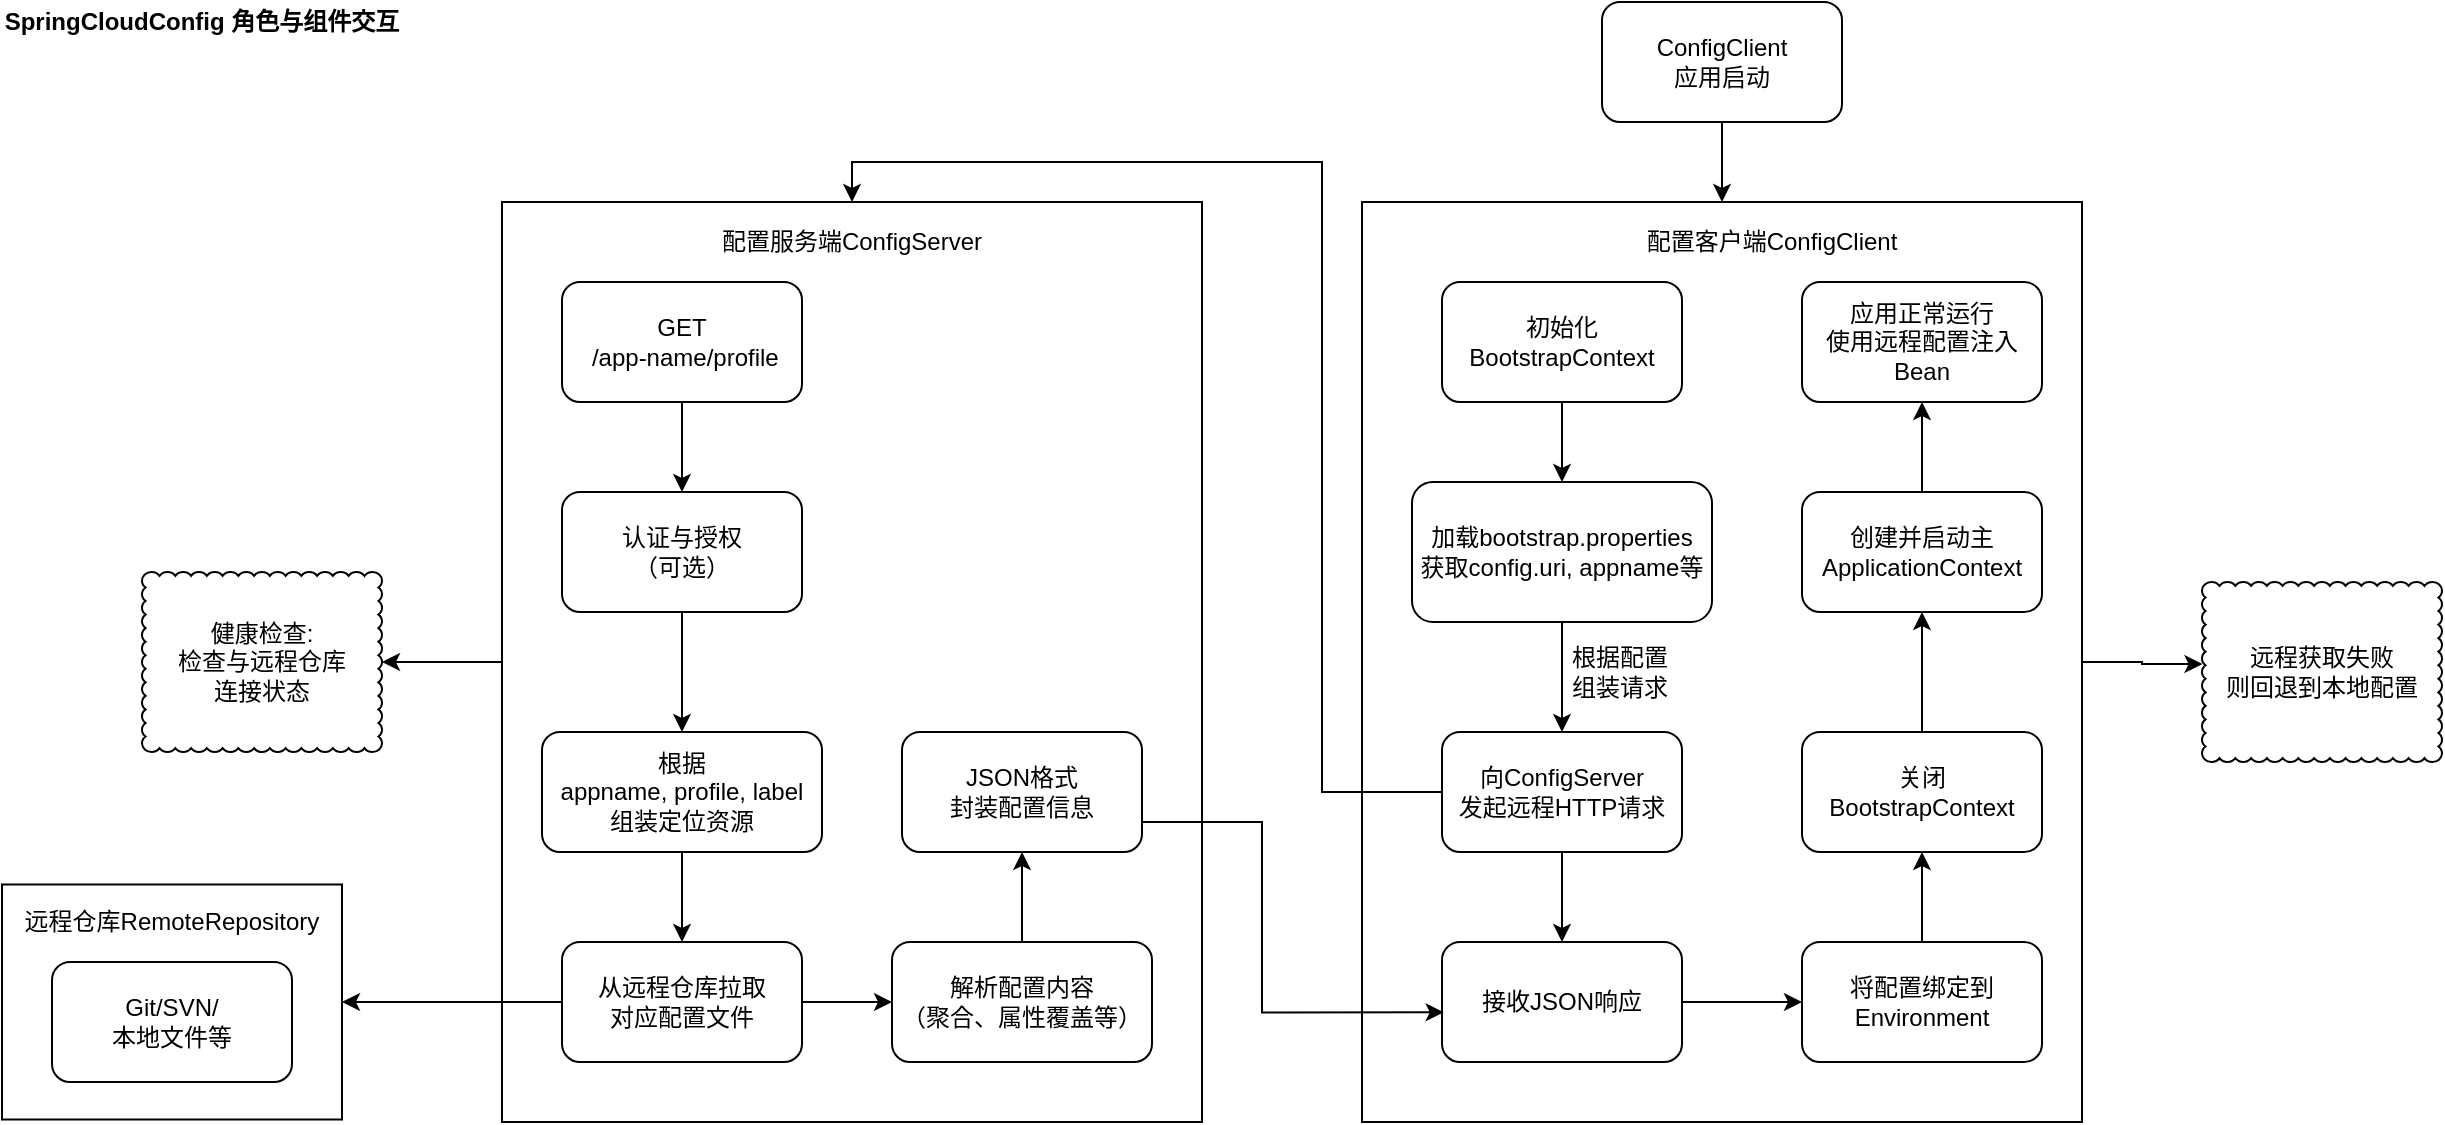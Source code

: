 <mxfile version="28.1.0">
  <diagram name="第 1 页" id="NeXlB-DkaC1V6HmDpA3a">
    <mxGraphModel dx="2306" dy="719" grid="1" gridSize="10" guides="1" tooltips="1" connect="1" arrows="1" fold="1" page="1" pageScale="1" pageWidth="827" pageHeight="1169" math="0" shadow="0">
      <root>
        <mxCell id="0" />
        <mxCell id="1" parent="0" />
        <mxCell id="AN1FsqrcMt11nKGcJI2h-75" value="" style="group" vertex="1" connectable="0" parent="1">
          <mxGeometry x="-690" y="130" width="1220" height="560" as="geometry" />
        </mxCell>
        <mxCell id="AN1FsqrcMt11nKGcJI2h-43" value="" style="rounded=0;whiteSpace=wrap;html=1;" vertex="1" parent="AN1FsqrcMt11nKGcJI2h-75">
          <mxGeometry x="680" y="100" width="360" height="460" as="geometry" />
        </mxCell>
        <mxCell id="AN1FsqrcMt11nKGcJI2h-74" style="edgeStyle=orthogonalEdgeStyle;rounded=0;orthogonalLoop=1;jettySize=auto;html=1;" edge="1" parent="AN1FsqrcMt11nKGcJI2h-75" source="AN1FsqrcMt11nKGcJI2h-42" target="AN1FsqrcMt11nKGcJI2h-47">
          <mxGeometry relative="1" as="geometry" />
        </mxCell>
        <mxCell id="AN1FsqrcMt11nKGcJI2h-42" value="" style="rounded=0;whiteSpace=wrap;html=1;" vertex="1" parent="AN1FsqrcMt11nKGcJI2h-75">
          <mxGeometry x="250" y="100" width="350" height="460" as="geometry" />
        </mxCell>
        <mxCell id="AN1FsqrcMt11nKGcJI2h-39" value="" style="rounded=0;whiteSpace=wrap;html=1;" vertex="1" parent="AN1FsqrcMt11nKGcJI2h-75">
          <mxGeometry y="441.25" width="170" height="117.5" as="geometry" />
        </mxCell>
        <mxCell id="AN1FsqrcMt11nKGcJI2h-45" style="edgeStyle=orthogonalEdgeStyle;rounded=0;orthogonalLoop=1;jettySize=auto;html=1;entryX=0.5;entryY=0;entryDx=0;entryDy=0;" edge="1" parent="AN1FsqrcMt11nKGcJI2h-75" source="AN1FsqrcMt11nKGcJI2h-1" target="AN1FsqrcMt11nKGcJI2h-43">
          <mxGeometry relative="1" as="geometry" />
        </mxCell>
        <mxCell id="AN1FsqrcMt11nKGcJI2h-1" value="ConfigClient&lt;br&gt;应用启动" style="rounded=1;whiteSpace=wrap;html=1;" vertex="1" parent="AN1FsqrcMt11nKGcJI2h-75">
          <mxGeometry x="800" width="120" height="60" as="geometry" />
        </mxCell>
        <mxCell id="AN1FsqrcMt11nKGcJI2h-7" style="edgeStyle=orthogonalEdgeStyle;rounded=0;orthogonalLoop=1;jettySize=auto;html=1;entryX=0.5;entryY=0;entryDx=0;entryDy=0;" edge="1" parent="AN1FsqrcMt11nKGcJI2h-75" source="AN1FsqrcMt11nKGcJI2h-2" target="AN1FsqrcMt11nKGcJI2h-6">
          <mxGeometry relative="1" as="geometry" />
        </mxCell>
        <mxCell id="AN1FsqrcMt11nKGcJI2h-2" value="初始化BootstrapContext" style="rounded=1;whiteSpace=wrap;html=1;" vertex="1" parent="AN1FsqrcMt11nKGcJI2h-75">
          <mxGeometry x="720" y="140" width="120" height="60" as="geometry" />
        </mxCell>
        <mxCell id="AN1FsqrcMt11nKGcJI2h-5" value="配置客户端ConfigClient" style="text;strokeColor=none;align=center;fillColor=none;html=1;verticalAlign=middle;whiteSpace=wrap;rounded=0;" vertex="1" parent="AN1FsqrcMt11nKGcJI2h-75">
          <mxGeometry x="820" y="110" width="130" height="20" as="geometry" />
        </mxCell>
        <mxCell id="AN1FsqrcMt11nKGcJI2h-9" style="edgeStyle=orthogonalEdgeStyle;rounded=0;orthogonalLoop=1;jettySize=auto;html=1;entryX=0.5;entryY=0;entryDx=0;entryDy=0;" edge="1" parent="AN1FsqrcMt11nKGcJI2h-75" source="AN1FsqrcMt11nKGcJI2h-6" target="AN1FsqrcMt11nKGcJI2h-8">
          <mxGeometry relative="1" as="geometry" />
        </mxCell>
        <mxCell id="AN1FsqrcMt11nKGcJI2h-6" value="加载bootstrap.properties&lt;br&gt;获取config.uri, appname等" style="rounded=1;whiteSpace=wrap;html=1;" vertex="1" parent="AN1FsqrcMt11nKGcJI2h-75">
          <mxGeometry x="705" y="240" width="150" height="70" as="geometry" />
        </mxCell>
        <mxCell id="AN1FsqrcMt11nKGcJI2h-12" style="edgeStyle=orthogonalEdgeStyle;rounded=0;orthogonalLoop=1;jettySize=auto;html=1;entryX=0.5;entryY=0;entryDx=0;entryDy=0;" edge="1" parent="AN1FsqrcMt11nKGcJI2h-75" source="AN1FsqrcMt11nKGcJI2h-8" target="AN1FsqrcMt11nKGcJI2h-11">
          <mxGeometry relative="1" as="geometry" />
        </mxCell>
        <mxCell id="AN1FsqrcMt11nKGcJI2h-72" style="edgeStyle=orthogonalEdgeStyle;rounded=0;orthogonalLoop=1;jettySize=auto;html=1;entryX=0.5;entryY=0;entryDx=0;entryDy=0;" edge="1" parent="AN1FsqrcMt11nKGcJI2h-75" source="AN1FsqrcMt11nKGcJI2h-8" target="AN1FsqrcMt11nKGcJI2h-42">
          <mxGeometry relative="1" as="geometry" />
        </mxCell>
        <mxCell id="AN1FsqrcMt11nKGcJI2h-8" value="向ConfigServer&lt;br&gt;发起远程HTTP请求" style="rounded=1;whiteSpace=wrap;html=1;" vertex="1" parent="AN1FsqrcMt11nKGcJI2h-75">
          <mxGeometry x="720" y="365" width="120" height="60" as="geometry" />
        </mxCell>
        <mxCell id="AN1FsqrcMt11nKGcJI2h-10" value="根据配置&lt;br&gt;组装请求" style="text;strokeColor=none;align=center;fillColor=none;html=1;verticalAlign=middle;whiteSpace=wrap;rounded=0;" vertex="1" parent="AN1FsqrcMt11nKGcJI2h-75">
          <mxGeometry x="784" y="320" width="50" height="30" as="geometry" />
        </mxCell>
        <mxCell id="AN1FsqrcMt11nKGcJI2h-63" style="edgeStyle=orthogonalEdgeStyle;rounded=0;orthogonalLoop=1;jettySize=auto;html=1;entryX=0;entryY=0.5;entryDx=0;entryDy=0;" edge="1" parent="AN1FsqrcMt11nKGcJI2h-75" source="AN1FsqrcMt11nKGcJI2h-11" target="AN1FsqrcMt11nKGcJI2h-13">
          <mxGeometry relative="1" as="geometry" />
        </mxCell>
        <mxCell id="AN1FsqrcMt11nKGcJI2h-11" value="接收JSON响应" style="rounded=1;whiteSpace=wrap;html=1;" vertex="1" parent="AN1FsqrcMt11nKGcJI2h-75">
          <mxGeometry x="720" y="470" width="120" height="60" as="geometry" />
        </mxCell>
        <mxCell id="AN1FsqrcMt11nKGcJI2h-64" style="edgeStyle=orthogonalEdgeStyle;rounded=0;orthogonalLoop=1;jettySize=auto;html=1;" edge="1" parent="AN1FsqrcMt11nKGcJI2h-75" source="AN1FsqrcMt11nKGcJI2h-13" target="AN1FsqrcMt11nKGcJI2h-15">
          <mxGeometry relative="1" as="geometry" />
        </mxCell>
        <mxCell id="AN1FsqrcMt11nKGcJI2h-13" value="将配置绑定到Environment" style="rounded=1;whiteSpace=wrap;html=1;" vertex="1" parent="AN1FsqrcMt11nKGcJI2h-75">
          <mxGeometry x="900" y="470" width="120" height="60" as="geometry" />
        </mxCell>
        <mxCell id="AN1FsqrcMt11nKGcJI2h-65" style="edgeStyle=orthogonalEdgeStyle;rounded=0;orthogonalLoop=1;jettySize=auto;html=1;entryX=0.5;entryY=1;entryDx=0;entryDy=0;" edge="1" parent="AN1FsqrcMt11nKGcJI2h-75" source="AN1FsqrcMt11nKGcJI2h-15" target="AN1FsqrcMt11nKGcJI2h-17">
          <mxGeometry relative="1" as="geometry" />
        </mxCell>
        <mxCell id="AN1FsqrcMt11nKGcJI2h-15" value="关闭&lt;br&gt;BootstrapContext" style="rounded=1;whiteSpace=wrap;html=1;" vertex="1" parent="AN1FsqrcMt11nKGcJI2h-75">
          <mxGeometry x="900" y="365" width="120" height="60" as="geometry" />
        </mxCell>
        <mxCell id="AN1FsqrcMt11nKGcJI2h-66" style="edgeStyle=orthogonalEdgeStyle;rounded=0;orthogonalLoop=1;jettySize=auto;html=1;entryX=0.5;entryY=1;entryDx=0;entryDy=0;" edge="1" parent="AN1FsqrcMt11nKGcJI2h-75" source="AN1FsqrcMt11nKGcJI2h-17" target="AN1FsqrcMt11nKGcJI2h-19">
          <mxGeometry relative="1" as="geometry" />
        </mxCell>
        <mxCell id="AN1FsqrcMt11nKGcJI2h-17" value="创建并启动主ApplicationContext" style="rounded=1;whiteSpace=wrap;html=1;" vertex="1" parent="AN1FsqrcMt11nKGcJI2h-75">
          <mxGeometry x="900" y="245" width="120" height="60" as="geometry" />
        </mxCell>
        <mxCell id="AN1FsqrcMt11nKGcJI2h-19" value="应用正常运行&lt;br&gt;使用远程配置注入Bean" style="rounded=1;whiteSpace=wrap;html=1;" vertex="1" parent="AN1FsqrcMt11nKGcJI2h-75">
          <mxGeometry x="900" y="140" width="120" height="60" as="geometry" />
        </mxCell>
        <mxCell id="AN1FsqrcMt11nKGcJI2h-27" style="edgeStyle=orthogonalEdgeStyle;rounded=0;orthogonalLoop=1;jettySize=auto;html=1;entryX=0.5;entryY=0;entryDx=0;entryDy=0;" edge="1" parent="AN1FsqrcMt11nKGcJI2h-75" source="AN1FsqrcMt11nKGcJI2h-21" target="AN1FsqrcMt11nKGcJI2h-24">
          <mxGeometry relative="1" as="geometry" />
        </mxCell>
        <mxCell id="AN1FsqrcMt11nKGcJI2h-21" value="GET&lt;br&gt;&amp;nbsp;/app-name/profile" style="rounded=1;whiteSpace=wrap;html=1;" vertex="1" parent="AN1FsqrcMt11nKGcJI2h-75">
          <mxGeometry x="280" y="140" width="120" height="60" as="geometry" />
        </mxCell>
        <mxCell id="AN1FsqrcMt11nKGcJI2h-23" value="配置服务端ConfigServer" style="text;strokeColor=none;align=center;fillColor=none;html=1;verticalAlign=middle;whiteSpace=wrap;rounded=0;" vertex="1" parent="AN1FsqrcMt11nKGcJI2h-75">
          <mxGeometry x="355" y="110" width="140" height="20" as="geometry" />
        </mxCell>
        <mxCell id="AN1FsqrcMt11nKGcJI2h-28" style="edgeStyle=orthogonalEdgeStyle;rounded=0;orthogonalLoop=1;jettySize=auto;html=1;entryX=0.5;entryY=0;entryDx=0;entryDy=0;" edge="1" parent="AN1FsqrcMt11nKGcJI2h-75" source="AN1FsqrcMt11nKGcJI2h-24" target="AN1FsqrcMt11nKGcJI2h-25">
          <mxGeometry relative="1" as="geometry" />
        </mxCell>
        <mxCell id="AN1FsqrcMt11nKGcJI2h-24" value="认证与授权&lt;br&gt;（可选）" style="rounded=1;whiteSpace=wrap;html=1;" vertex="1" parent="AN1FsqrcMt11nKGcJI2h-75">
          <mxGeometry x="280" y="245" width="120" height="60" as="geometry" />
        </mxCell>
        <mxCell id="AN1FsqrcMt11nKGcJI2h-29" style="edgeStyle=orthogonalEdgeStyle;rounded=0;orthogonalLoop=1;jettySize=auto;html=1;entryX=0.5;entryY=0;entryDx=0;entryDy=0;" edge="1" parent="AN1FsqrcMt11nKGcJI2h-75" source="AN1FsqrcMt11nKGcJI2h-25" target="AN1FsqrcMt11nKGcJI2h-26">
          <mxGeometry relative="1" as="geometry" />
        </mxCell>
        <mxCell id="AN1FsqrcMt11nKGcJI2h-25" value="根据&lt;br&gt;appname, profile, label&lt;br&gt;组装定位资源" style="rounded=1;whiteSpace=wrap;html=1;" vertex="1" parent="AN1FsqrcMt11nKGcJI2h-75">
          <mxGeometry x="270" y="365" width="140" height="60" as="geometry" />
        </mxCell>
        <mxCell id="AN1FsqrcMt11nKGcJI2h-69" style="edgeStyle=orthogonalEdgeStyle;rounded=0;orthogonalLoop=1;jettySize=auto;html=1;entryX=0;entryY=0.5;entryDx=0;entryDy=0;" edge="1" parent="AN1FsqrcMt11nKGcJI2h-75" source="AN1FsqrcMt11nKGcJI2h-26" target="AN1FsqrcMt11nKGcJI2h-30">
          <mxGeometry relative="1" as="geometry" />
        </mxCell>
        <mxCell id="AN1FsqrcMt11nKGcJI2h-73" style="edgeStyle=orthogonalEdgeStyle;rounded=0;orthogonalLoop=1;jettySize=auto;html=1;entryX=1;entryY=0.5;entryDx=0;entryDy=0;" edge="1" parent="AN1FsqrcMt11nKGcJI2h-75" source="AN1FsqrcMt11nKGcJI2h-26" target="AN1FsqrcMt11nKGcJI2h-39">
          <mxGeometry relative="1" as="geometry" />
        </mxCell>
        <mxCell id="AN1FsqrcMt11nKGcJI2h-26" value="从远程仓库拉取&lt;br&gt;对应配置文件" style="rounded=1;whiteSpace=wrap;html=1;" vertex="1" parent="AN1FsqrcMt11nKGcJI2h-75">
          <mxGeometry x="280" y="470" width="120" height="60" as="geometry" />
        </mxCell>
        <mxCell id="AN1FsqrcMt11nKGcJI2h-70" style="edgeStyle=orthogonalEdgeStyle;rounded=0;orthogonalLoop=1;jettySize=auto;html=1;" edge="1" parent="AN1FsqrcMt11nKGcJI2h-75" source="AN1FsqrcMt11nKGcJI2h-30" target="AN1FsqrcMt11nKGcJI2h-32">
          <mxGeometry relative="1" as="geometry" />
        </mxCell>
        <mxCell id="AN1FsqrcMt11nKGcJI2h-30" value="解析配置内容&lt;br&gt;（聚合、属性覆盖等）" style="rounded=1;whiteSpace=wrap;html=1;" vertex="1" parent="AN1FsqrcMt11nKGcJI2h-75">
          <mxGeometry x="445" y="470" width="130" height="60" as="geometry" />
        </mxCell>
        <mxCell id="AN1FsqrcMt11nKGcJI2h-32" value="JSON格式&lt;br&gt;封装配置信息" style="rounded=1;whiteSpace=wrap;html=1;" vertex="1" parent="AN1FsqrcMt11nKGcJI2h-75">
          <mxGeometry x="450" y="365" width="120" height="60" as="geometry" />
        </mxCell>
        <mxCell id="AN1FsqrcMt11nKGcJI2h-36" value="Git/SVN/&lt;br&gt;本地文件等" style="rounded=1;whiteSpace=wrap;html=1;" vertex="1" parent="AN1FsqrcMt11nKGcJI2h-75">
          <mxGeometry x="25" y="480" width="120" height="60" as="geometry" />
        </mxCell>
        <mxCell id="AN1FsqrcMt11nKGcJI2h-40" value="远程仓库RemoteRepository" style="text;strokeColor=none;align=center;fillColor=none;html=1;verticalAlign=middle;whiteSpace=wrap;rounded=0;" vertex="1" parent="AN1FsqrcMt11nKGcJI2h-75">
          <mxGeometry x="10" y="450" width="150" height="20" as="geometry" />
        </mxCell>
        <mxCell id="AN1FsqrcMt11nKGcJI2h-47" value="健康检查:&lt;br&gt;检查与远程仓库&lt;br&gt;连接状态" style="whiteSpace=wrap;html=1;shape=mxgraph.basic.cloud_rect" vertex="1" parent="AN1FsqrcMt11nKGcJI2h-75">
          <mxGeometry x="70" y="285" width="120" height="90" as="geometry" />
        </mxCell>
        <mxCell id="AN1FsqrcMt11nKGcJI2h-51" value="远程获取失败&lt;br&gt;则回退到本地配置" style="whiteSpace=wrap;html=1;shape=mxgraph.basic.cloud_rect" vertex="1" parent="AN1FsqrcMt11nKGcJI2h-75">
          <mxGeometry x="1100" y="290" width="120" height="90" as="geometry" />
        </mxCell>
        <mxCell id="AN1FsqrcMt11nKGcJI2h-59" value="&lt;b&gt;SpringCloudConfig 角色与组件交互&lt;/b&gt;" style="text;strokeColor=none;align=center;fillColor=none;html=1;verticalAlign=middle;whiteSpace=wrap;rounded=0;" vertex="1" parent="AN1FsqrcMt11nKGcJI2h-75">
          <mxGeometry width="200" height="20" as="geometry" />
        </mxCell>
        <mxCell id="AN1FsqrcMt11nKGcJI2h-67" style="edgeStyle=orthogonalEdgeStyle;rounded=0;orthogonalLoop=1;jettySize=auto;html=1;entryX=0.002;entryY=0.456;entryDx=0;entryDy=0;entryPerimeter=0;" edge="1" parent="AN1FsqrcMt11nKGcJI2h-75" source="AN1FsqrcMt11nKGcJI2h-43" target="AN1FsqrcMt11nKGcJI2h-51">
          <mxGeometry relative="1" as="geometry" />
        </mxCell>
        <mxCell id="AN1FsqrcMt11nKGcJI2h-71" style="edgeStyle=orthogonalEdgeStyle;rounded=0;orthogonalLoop=1;jettySize=auto;html=1;entryX=0.007;entryY=0.586;entryDx=0;entryDy=0;entryPerimeter=0;" edge="1" parent="AN1FsqrcMt11nKGcJI2h-75" source="AN1FsqrcMt11nKGcJI2h-32" target="AN1FsqrcMt11nKGcJI2h-11">
          <mxGeometry relative="1" as="geometry">
            <Array as="points">
              <mxPoint x="630" y="410" />
              <mxPoint x="630" y="505" />
            </Array>
          </mxGeometry>
        </mxCell>
      </root>
    </mxGraphModel>
  </diagram>
</mxfile>
